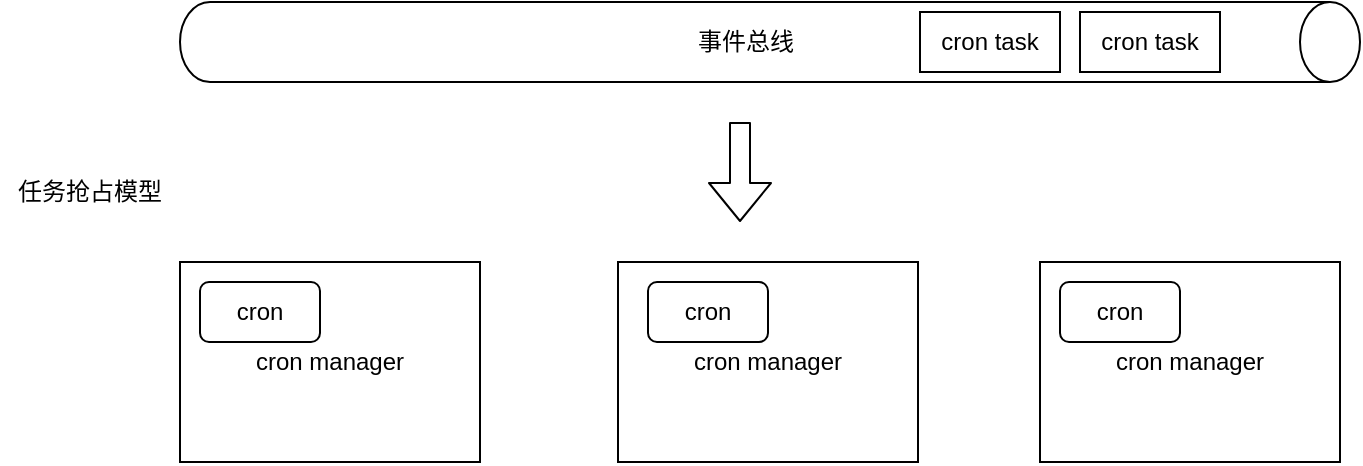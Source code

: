 <mxfile>
    <diagram id="YTw3JWIy57R95YacjSlK" name="第 1 页">
        <mxGraphModel dx="1176" dy="367" grid="1" gridSize="10" guides="1" tooltips="1" connect="1" arrows="1" fold="1" page="1" pageScale="1" pageWidth="827" pageHeight="1169" math="0" shadow="0">
            <root>
                <mxCell id="0"/>
                <mxCell id="1" parent="0"/>
                <mxCell id="2" value="cron manager" style="rounded=0;whiteSpace=wrap;html=1;" vertex="1" parent="1">
                    <mxGeometry x="120" y="380" width="150" height="100" as="geometry"/>
                </mxCell>
                <mxCell id="5" value="&lt;span style=&quot;color: rgb(0, 0, 0);&quot;&gt;cron manager&lt;/span&gt;" style="rounded=0;whiteSpace=wrap;html=1;" vertex="1" parent="1">
                    <mxGeometry x="339" y="380" width="150" height="100" as="geometry"/>
                </mxCell>
                <mxCell id="6" value="&lt;span style=&quot;color: rgb(0, 0, 0);&quot;&gt;cron manager&lt;/span&gt;" style="rounded=0;whiteSpace=wrap;html=1;" vertex="1" parent="1">
                    <mxGeometry x="550" y="380" width="150" height="100" as="geometry"/>
                </mxCell>
                <mxCell id="7" value="cron" style="rounded=1;whiteSpace=wrap;html=1;" vertex="1" parent="1">
                    <mxGeometry x="130" y="390" width="60" height="30" as="geometry"/>
                </mxCell>
                <mxCell id="8" value="cron" style="rounded=1;whiteSpace=wrap;html=1;" vertex="1" parent="1">
                    <mxGeometry x="354" y="390" width="60" height="30" as="geometry"/>
                </mxCell>
                <mxCell id="9" value="cron" style="rounded=1;whiteSpace=wrap;html=1;" vertex="1" parent="1">
                    <mxGeometry x="560" y="390" width="60" height="30" as="geometry"/>
                </mxCell>
                <mxCell id="10" value="事件总线" style="shape=cylinder3;whiteSpace=wrap;html=1;boundedLbl=1;backgroundOutline=1;size=15;direction=south;" vertex="1" parent="1">
                    <mxGeometry x="120" y="250" width="590" height="40" as="geometry"/>
                </mxCell>
                <mxCell id="11" value="cron task" style="rounded=0;whiteSpace=wrap;html=1;" vertex="1" parent="1">
                    <mxGeometry x="570" y="255" width="70" height="30" as="geometry"/>
                </mxCell>
                <mxCell id="12" value="cron task" style="rounded=0;whiteSpace=wrap;html=1;" vertex="1" parent="1">
                    <mxGeometry x="490" y="255" width="70" height="30" as="geometry"/>
                </mxCell>
                <mxCell id="16" value="" style="shape=flexArrow;endArrow=classic;html=1;" edge="1" parent="1">
                    <mxGeometry width="50" height="50" relative="1" as="geometry">
                        <mxPoint x="400" y="310" as="sourcePoint"/>
                        <mxPoint x="400" y="360" as="targetPoint"/>
                    </mxGeometry>
                </mxCell>
                <mxCell id="17" value="任务抢占模型" style="text;html=1;align=center;verticalAlign=middle;whiteSpace=wrap;rounded=0;" vertex="1" parent="1">
                    <mxGeometry x="30" y="330" width="90" height="30" as="geometry"/>
                </mxCell>
            </root>
        </mxGraphModel>
    </diagram>
</mxfile>